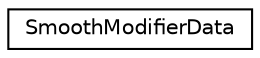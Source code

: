 digraph G
{
  edge [fontname="Helvetica",fontsize="10",labelfontname="Helvetica",labelfontsize="10"];
  node [fontname="Helvetica",fontsize="10",shape=record];
  rankdir=LR;
  Node1 [label="SmoothModifierData",height=0.2,width=0.4,color="black", fillcolor="white", style="filled",URL="$d1/d31/structSmoothModifierData.html"];
}
